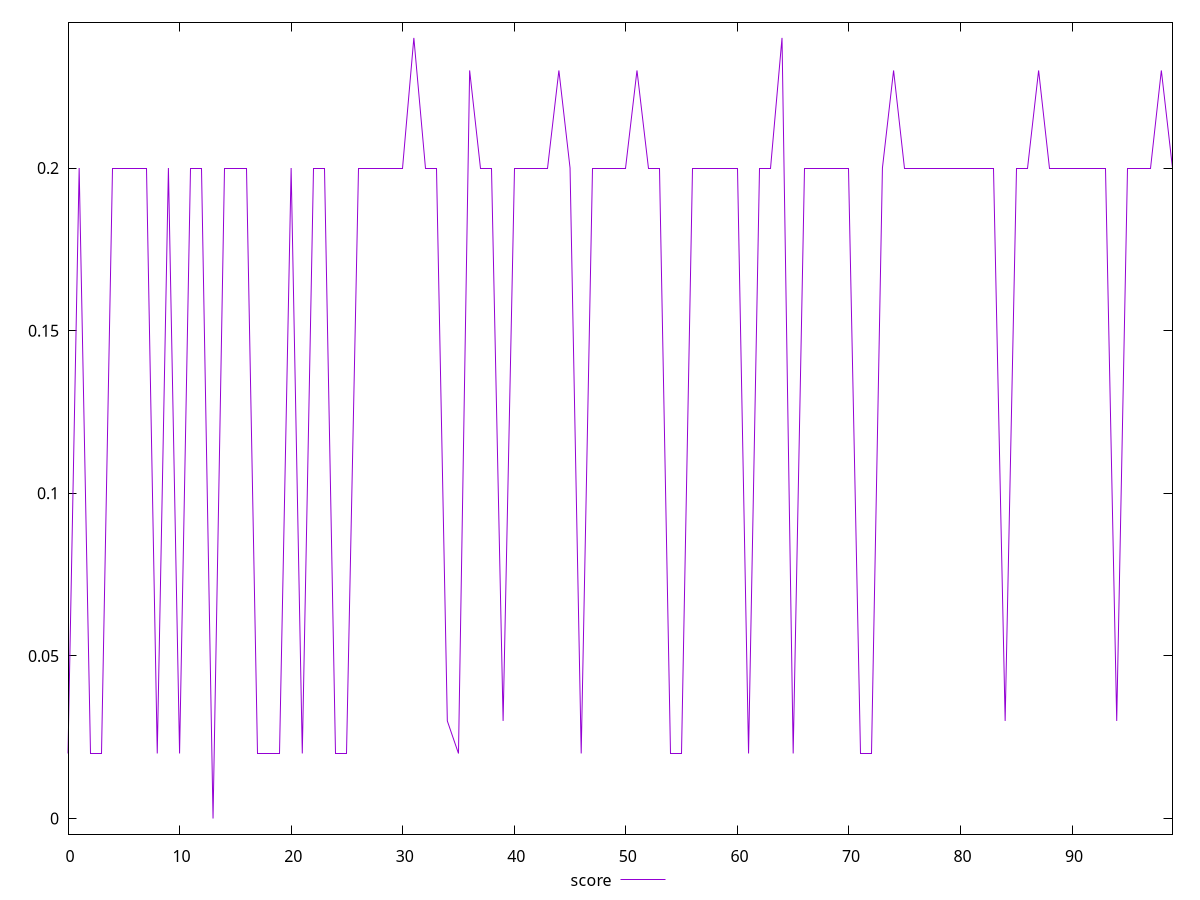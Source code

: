 reset

$score <<EOF
0 0.02
1 0.2
2 0.02
3 0.02
4 0.2
5 0.2
6 0.2
7 0.2
8 0.02
9 0.2
10 0.02
11 0.2
12 0.2
13 0
14 0.2
15 0.2
16 0.2
17 0.02
18 0.02
19 0.02
20 0.2
21 0.02
22 0.2
23 0.2
24 0.02
25 0.02
26 0.2
27 0.2
28 0.2
29 0.2
30 0.2
31 0.24
32 0.2
33 0.2
34 0.03
35 0.02
36 0.23
37 0.2
38 0.2
39 0.03
40 0.2
41 0.2
42 0.2
43 0.2
44 0.23
45 0.2
46 0.02
47 0.2
48 0.2
49 0.2
50 0.2
51 0.23
52 0.2
53 0.2
54 0.02
55 0.02
56 0.2
57 0.2
58 0.2
59 0.2
60 0.2
61 0.02
62 0.2
63 0.2
64 0.24
65 0.02
66 0.2
67 0.2
68 0.2
69 0.2
70 0.2
71 0.02
72 0.02
73 0.2
74 0.23
75 0.2
76 0.2
77 0.2
78 0.2
79 0.2
80 0.2
81 0.2
82 0.2
83 0.2
84 0.03
85 0.2
86 0.2
87 0.23
88 0.2
89 0.2
90 0.2
91 0.2
92 0.2
93 0.2
94 0.03
95 0.2
96 0.2
97 0.2
98 0.23
99 0.2
EOF

set key outside below
set xrange [0:99]
set yrange [-0.0048:0.2448]
set trange [-0.0048:0.2448]
set terminal svg size 640, 500 enhanced background rgb 'white'
set output "report_00026_2021-02-22T21:38:55.199Z/cumulative-layout-shift/samples/pages+cached+noadtech+nomedia/score/values.svg"

plot $score title "score" with line

reset

